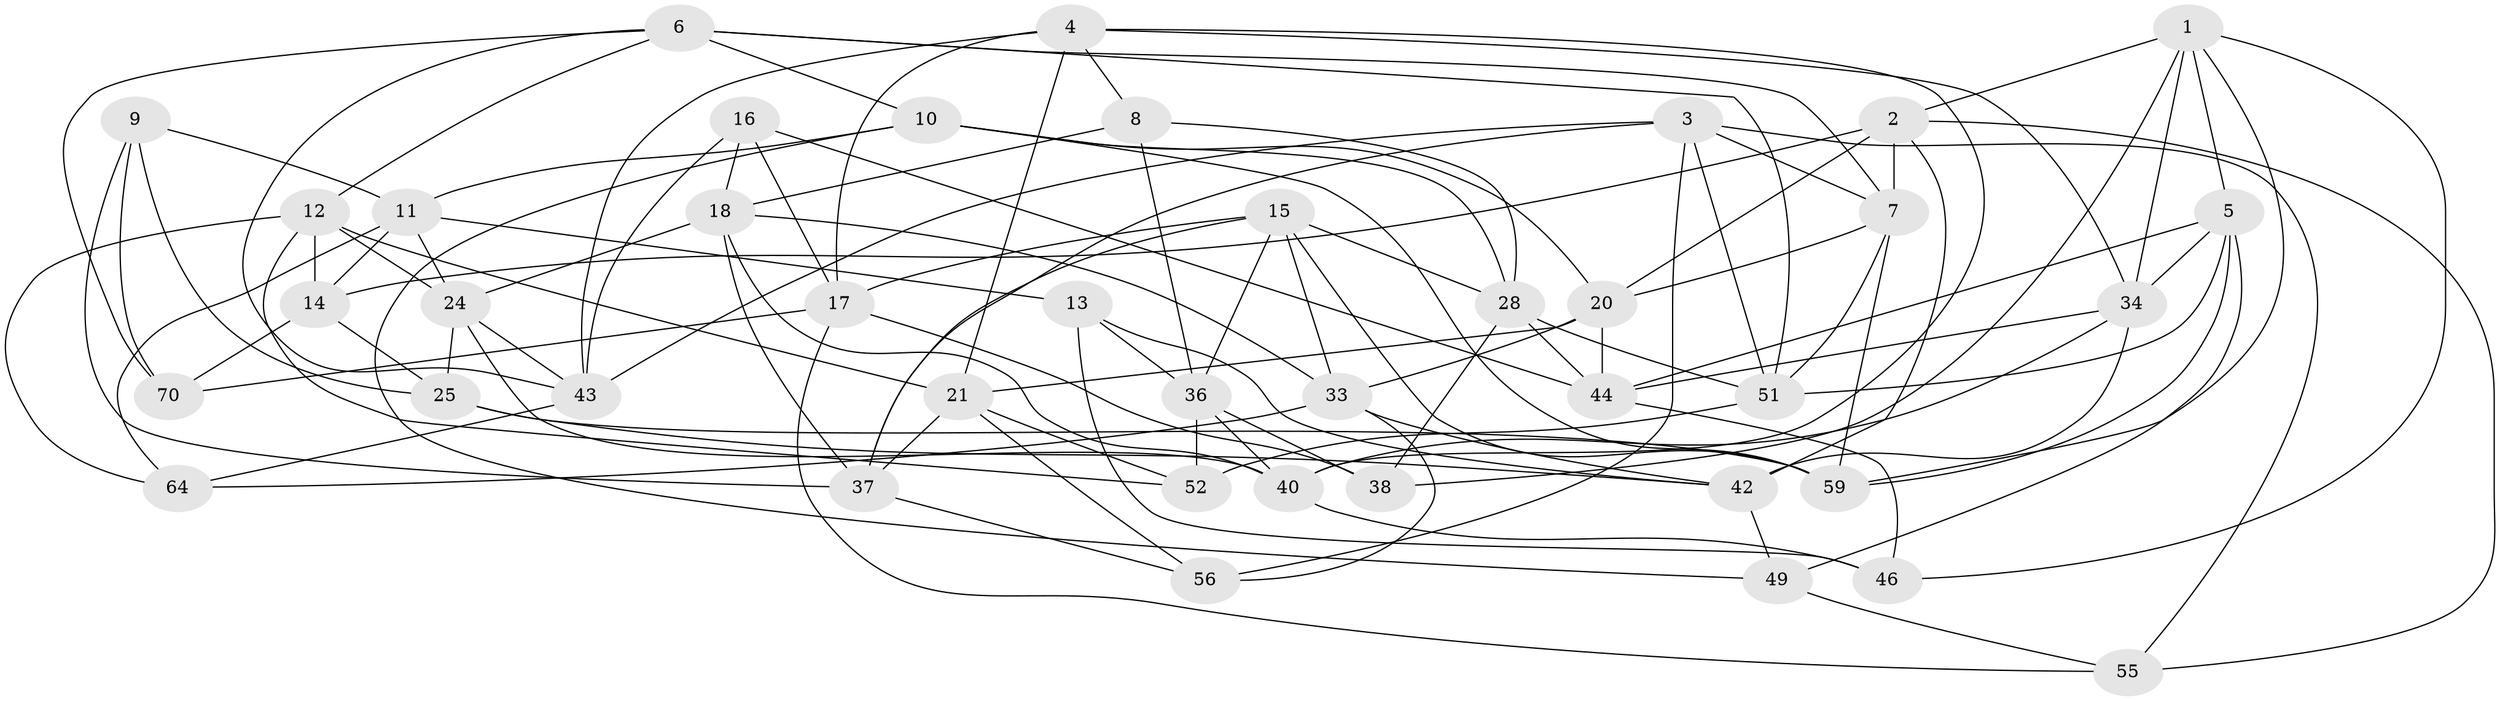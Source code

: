 // Generated by graph-tools (version 1.1) at 2025/52/02/27/25 19:52:29]
// undirected, 41 vertices, 110 edges
graph export_dot {
graph [start="1"]
  node [color=gray90,style=filled];
  1 [super="+32"];
  2 [super="+26"];
  3 [super="+22"];
  4 [super="+30"];
  5 [super="+69"];
  6 [super="+47"];
  7 [super="+35"];
  8;
  9;
  10 [super="+41"];
  11 [super="+31"];
  12 [super="+29"];
  13;
  14 [super="+27"];
  15 [super="+23"];
  16;
  17 [super="+63"];
  18 [super="+19"];
  20 [super="+60"];
  21 [super="+61"];
  24 [super="+39"];
  25 [super="+66"];
  28 [super="+54"];
  33 [super="+45"];
  34 [super="+62"];
  36 [super="+65"];
  37 [super="+48"];
  38;
  40 [super="+53"];
  42 [super="+68"];
  43 [super="+50"];
  44 [super="+58"];
  46;
  49;
  51 [super="+57"];
  52;
  55;
  56;
  59 [super="+67"];
  64;
  70;
  1 -- 2;
  1 -- 34;
  1 -- 46;
  1 -- 59;
  1 -- 5;
  1 -- 38;
  2 -- 55;
  2 -- 42;
  2 -- 20;
  2 -- 14;
  2 -- 7;
  3 -- 56;
  3 -- 43;
  3 -- 51;
  3 -- 55;
  3 -- 37;
  3 -- 7;
  4 -- 17;
  4 -- 43;
  4 -- 21;
  4 -- 8;
  4 -- 40;
  4 -- 34;
  5 -- 49;
  5 -- 59;
  5 -- 51;
  5 -- 34;
  5 -- 44;
  6 -- 10;
  6 -- 12;
  6 -- 70;
  6 -- 51;
  6 -- 7;
  6 -- 43;
  7 -- 51;
  7 -- 59;
  7 -- 20;
  8 -- 28;
  8 -- 36;
  8 -- 18;
  9 -- 70;
  9 -- 37;
  9 -- 25;
  9 -- 11;
  10 -- 59;
  10 -- 20;
  10 -- 28;
  10 -- 49;
  10 -- 11;
  11 -- 13;
  11 -- 64;
  11 -- 24;
  11 -- 14;
  12 -- 52;
  12 -- 24;
  12 -- 21;
  12 -- 64;
  12 -- 14;
  13 -- 46;
  13 -- 42;
  13 -- 36;
  14 -- 70;
  14 -- 25 [weight=2];
  15 -- 37;
  15 -- 33;
  15 -- 28;
  15 -- 36;
  15 -- 59;
  15 -- 17;
  16 -- 17;
  16 -- 44;
  16 -- 18;
  16 -- 43;
  17 -- 70;
  17 -- 55;
  17 -- 38;
  18 -- 37;
  18 -- 24;
  18 -- 33;
  18 -- 40;
  20 -- 21;
  20 -- 33;
  20 -- 44;
  21 -- 37;
  21 -- 56;
  21 -- 52;
  24 -- 40;
  24 -- 43;
  24 -- 25;
  25 -- 59;
  25 -- 42;
  28 -- 44;
  28 -- 38;
  28 -- 51;
  33 -- 56;
  33 -- 64;
  33 -- 42;
  34 -- 44;
  34 -- 42;
  34 -- 40;
  36 -- 52;
  36 -- 38;
  36 -- 40;
  37 -- 56;
  40 -- 46;
  42 -- 49;
  43 -- 64;
  44 -- 46;
  49 -- 55;
  51 -- 52;
}
